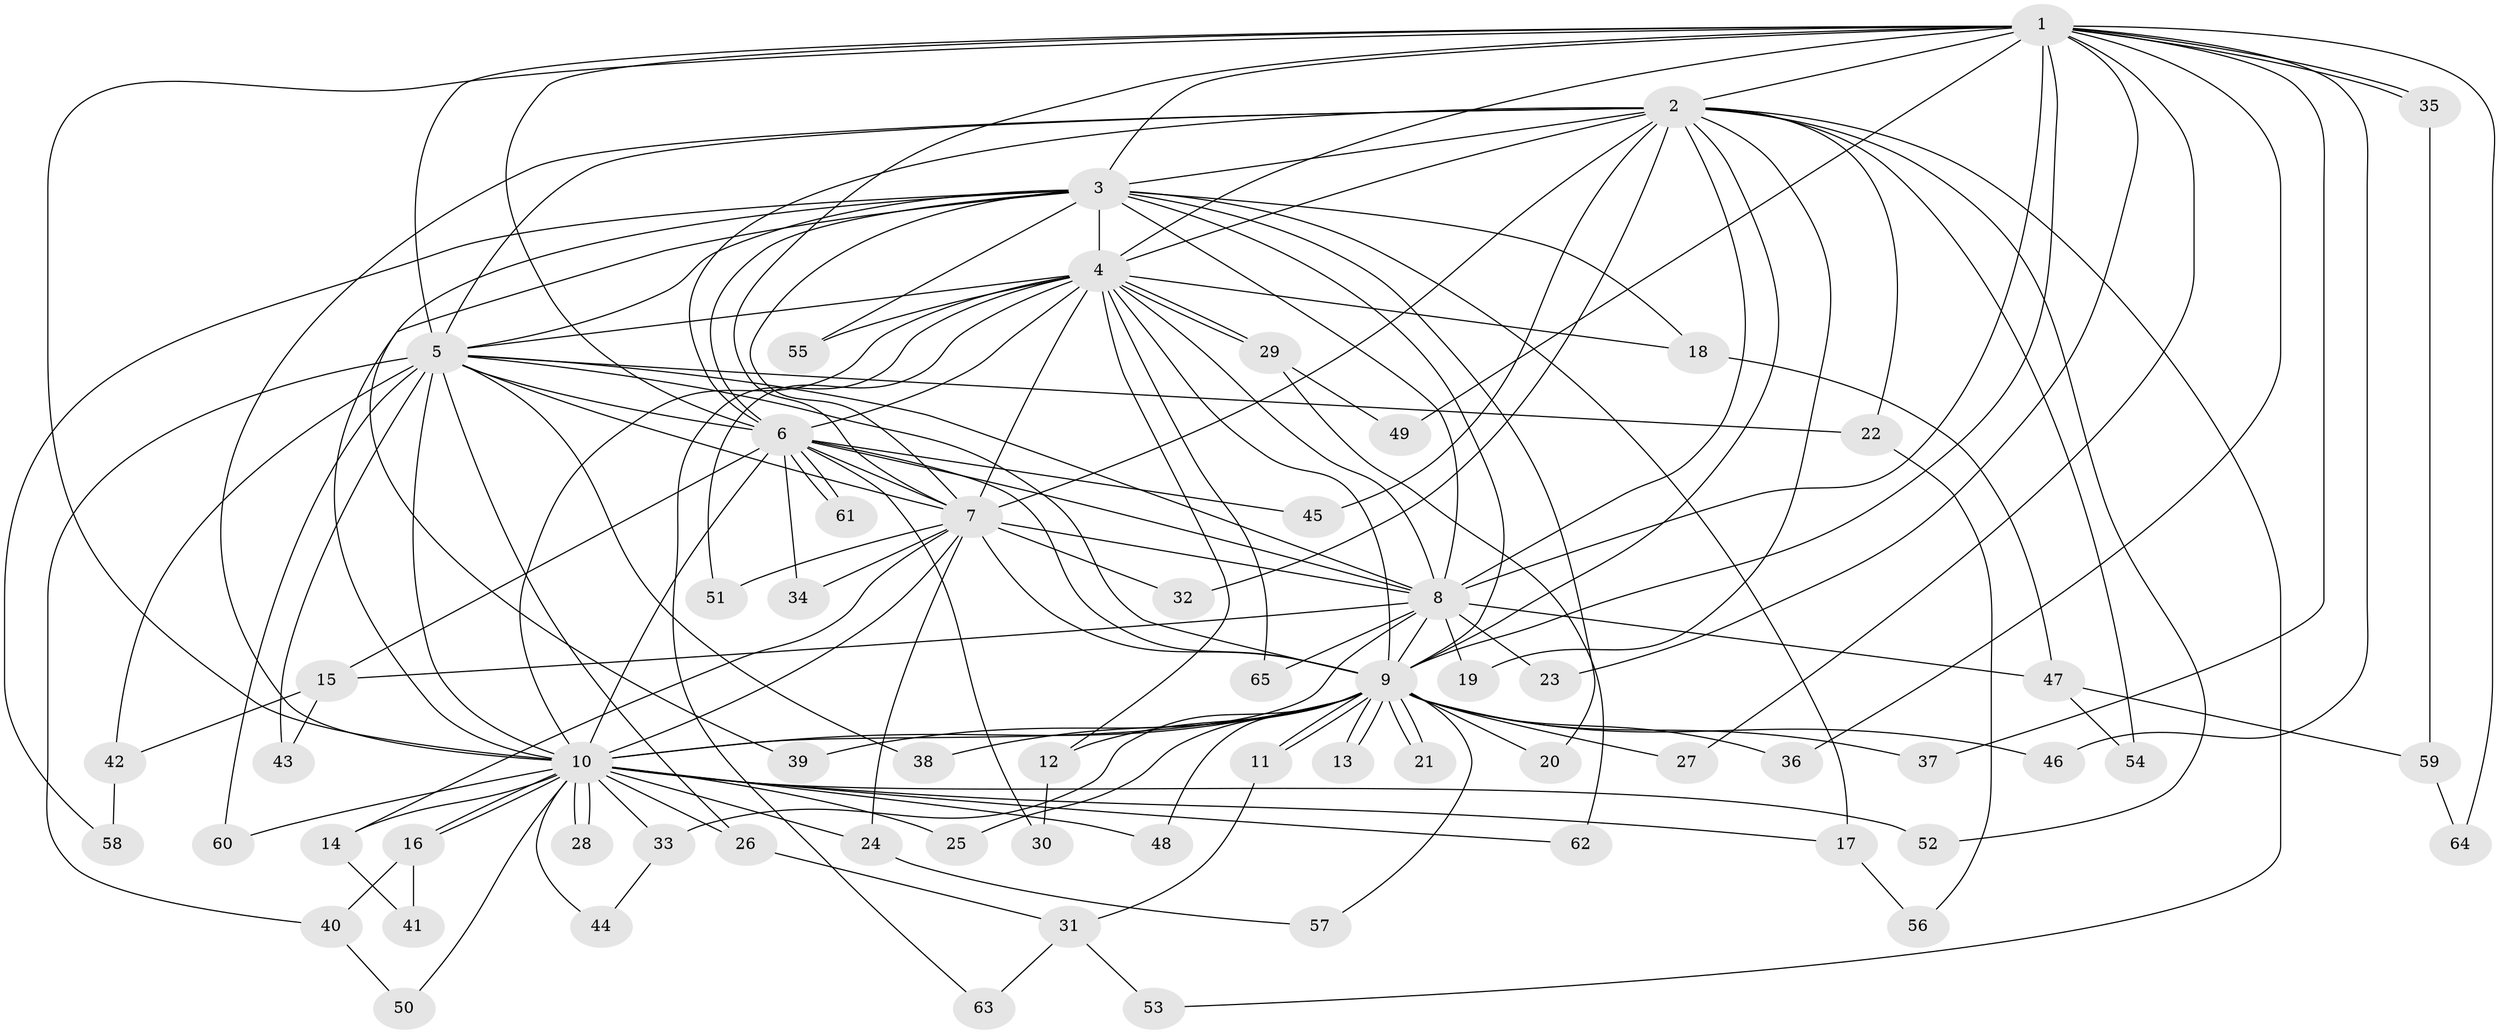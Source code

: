 // Generated by graph-tools (version 1.1) at 2025/25/03/09/25 03:25:37]
// undirected, 65 vertices, 155 edges
graph export_dot {
graph [start="1"]
  node [color=gray90,style=filled];
  1;
  2;
  3;
  4;
  5;
  6;
  7;
  8;
  9;
  10;
  11;
  12;
  13;
  14;
  15;
  16;
  17;
  18;
  19;
  20;
  21;
  22;
  23;
  24;
  25;
  26;
  27;
  28;
  29;
  30;
  31;
  32;
  33;
  34;
  35;
  36;
  37;
  38;
  39;
  40;
  41;
  42;
  43;
  44;
  45;
  46;
  47;
  48;
  49;
  50;
  51;
  52;
  53;
  54;
  55;
  56;
  57;
  58;
  59;
  60;
  61;
  62;
  63;
  64;
  65;
  1 -- 2;
  1 -- 3;
  1 -- 4;
  1 -- 5;
  1 -- 6;
  1 -- 7;
  1 -- 8;
  1 -- 9;
  1 -- 10;
  1 -- 23;
  1 -- 27;
  1 -- 35;
  1 -- 35;
  1 -- 36;
  1 -- 37;
  1 -- 46;
  1 -- 49;
  1 -- 64;
  2 -- 3;
  2 -- 4;
  2 -- 5;
  2 -- 6;
  2 -- 7;
  2 -- 8;
  2 -- 9;
  2 -- 10;
  2 -- 19;
  2 -- 22;
  2 -- 32;
  2 -- 45;
  2 -- 52;
  2 -- 53;
  2 -- 54;
  3 -- 4;
  3 -- 5;
  3 -- 6;
  3 -- 7;
  3 -- 8;
  3 -- 9;
  3 -- 10;
  3 -- 17;
  3 -- 18;
  3 -- 20;
  3 -- 39;
  3 -- 55;
  3 -- 58;
  4 -- 5;
  4 -- 6;
  4 -- 7;
  4 -- 8;
  4 -- 9;
  4 -- 10;
  4 -- 12;
  4 -- 18;
  4 -- 29;
  4 -- 29;
  4 -- 51;
  4 -- 55;
  4 -- 63;
  4 -- 65;
  5 -- 6;
  5 -- 7;
  5 -- 8;
  5 -- 9;
  5 -- 10;
  5 -- 22;
  5 -- 26;
  5 -- 38;
  5 -- 40;
  5 -- 42;
  5 -- 43;
  5 -- 60;
  6 -- 7;
  6 -- 8;
  6 -- 9;
  6 -- 10;
  6 -- 15;
  6 -- 30;
  6 -- 34;
  6 -- 45;
  6 -- 61;
  6 -- 61;
  7 -- 8;
  7 -- 9;
  7 -- 10;
  7 -- 14;
  7 -- 24;
  7 -- 32;
  7 -- 34;
  7 -- 51;
  8 -- 9;
  8 -- 10;
  8 -- 15;
  8 -- 19;
  8 -- 23;
  8 -- 47;
  8 -- 65;
  9 -- 10;
  9 -- 11;
  9 -- 11;
  9 -- 12;
  9 -- 13;
  9 -- 13;
  9 -- 20;
  9 -- 21;
  9 -- 21;
  9 -- 25;
  9 -- 27;
  9 -- 33;
  9 -- 36;
  9 -- 37;
  9 -- 38;
  9 -- 39;
  9 -- 46;
  9 -- 48;
  9 -- 57;
  10 -- 14;
  10 -- 16;
  10 -- 16;
  10 -- 17;
  10 -- 24;
  10 -- 25;
  10 -- 26;
  10 -- 28;
  10 -- 28;
  10 -- 33;
  10 -- 44;
  10 -- 48;
  10 -- 50;
  10 -- 52;
  10 -- 60;
  10 -- 62;
  11 -- 31;
  12 -- 30;
  14 -- 41;
  15 -- 42;
  15 -- 43;
  16 -- 40;
  16 -- 41;
  17 -- 56;
  18 -- 47;
  22 -- 56;
  24 -- 57;
  26 -- 31;
  29 -- 49;
  29 -- 62;
  31 -- 53;
  31 -- 63;
  33 -- 44;
  35 -- 59;
  40 -- 50;
  42 -- 58;
  47 -- 54;
  47 -- 59;
  59 -- 64;
}
